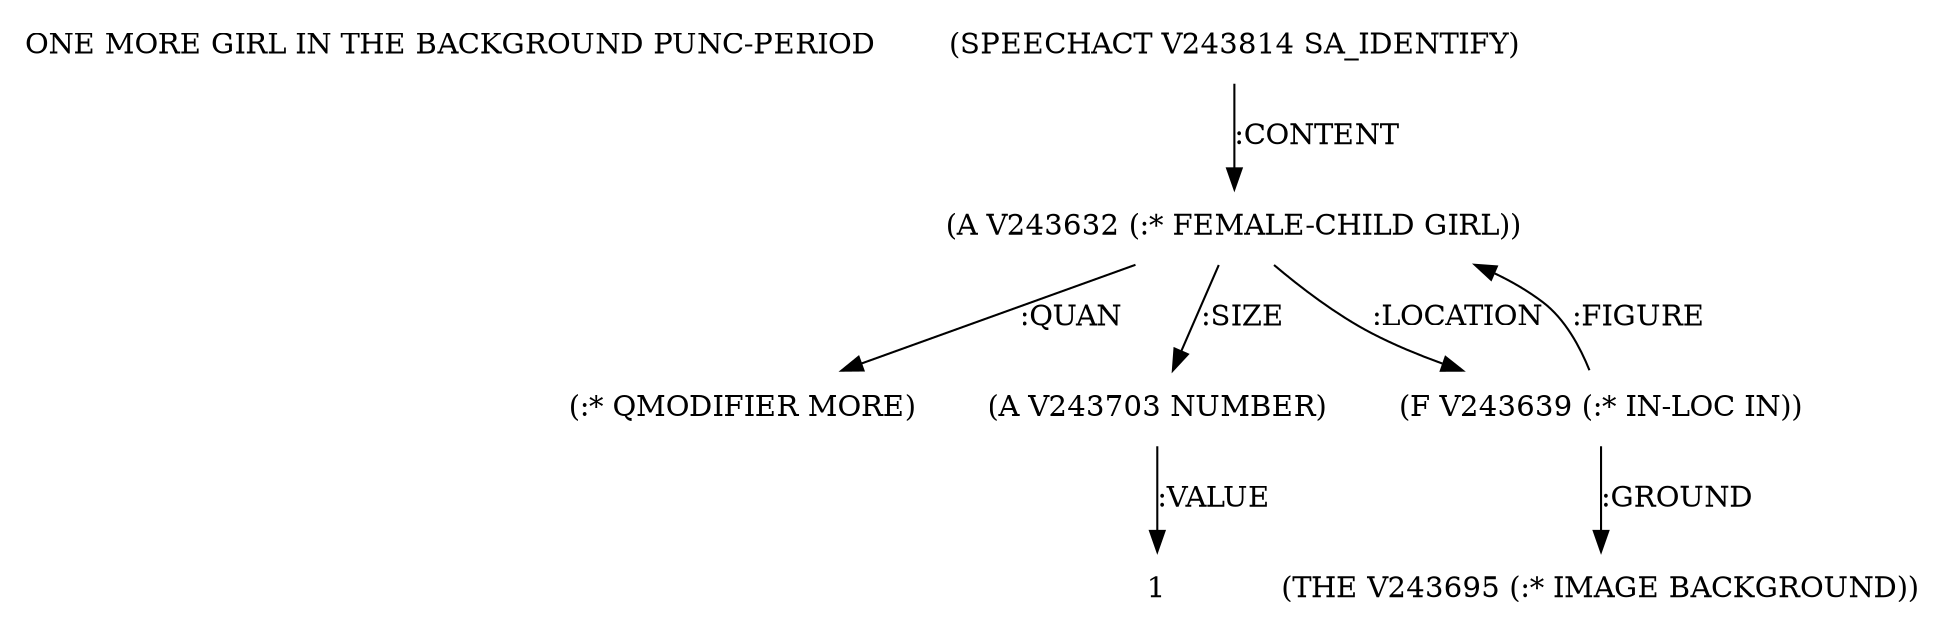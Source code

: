 digraph Terms {
  node [shape=none]
  "ONE MORE GIRL IN THE BACKGROUND PUNC-PERIOD"
  "V243814" [label="(SPEECHACT V243814 SA_IDENTIFY)"]
  "V243814" -> "V243632" [label=":CONTENT"]
  "V243632" [label="(A V243632 (:* FEMALE-CHILD GIRL))"]
  "V243632" -> "NT244017" [label=":QUAN"]
  "NT244017" [label="(:* QMODIFIER MORE)"]
  "V243632" -> "V243703" [label=":SIZE"]
  "V243632" -> "V243639" [label=":LOCATION"]
  "V243703" [label="(A V243703 NUMBER)"]
  "V243703" -> "NT244018" [label=":VALUE"]
  "NT244018" [label="1"]
  "V243639" [label="(F V243639 (:* IN-LOC IN))"]
  "V243639" -> "V243695" [label=":GROUND"]
  "V243639" -> "V243632" [label=":FIGURE"]
  "V243695" [label="(THE V243695 (:* IMAGE BACKGROUND))"]
}
